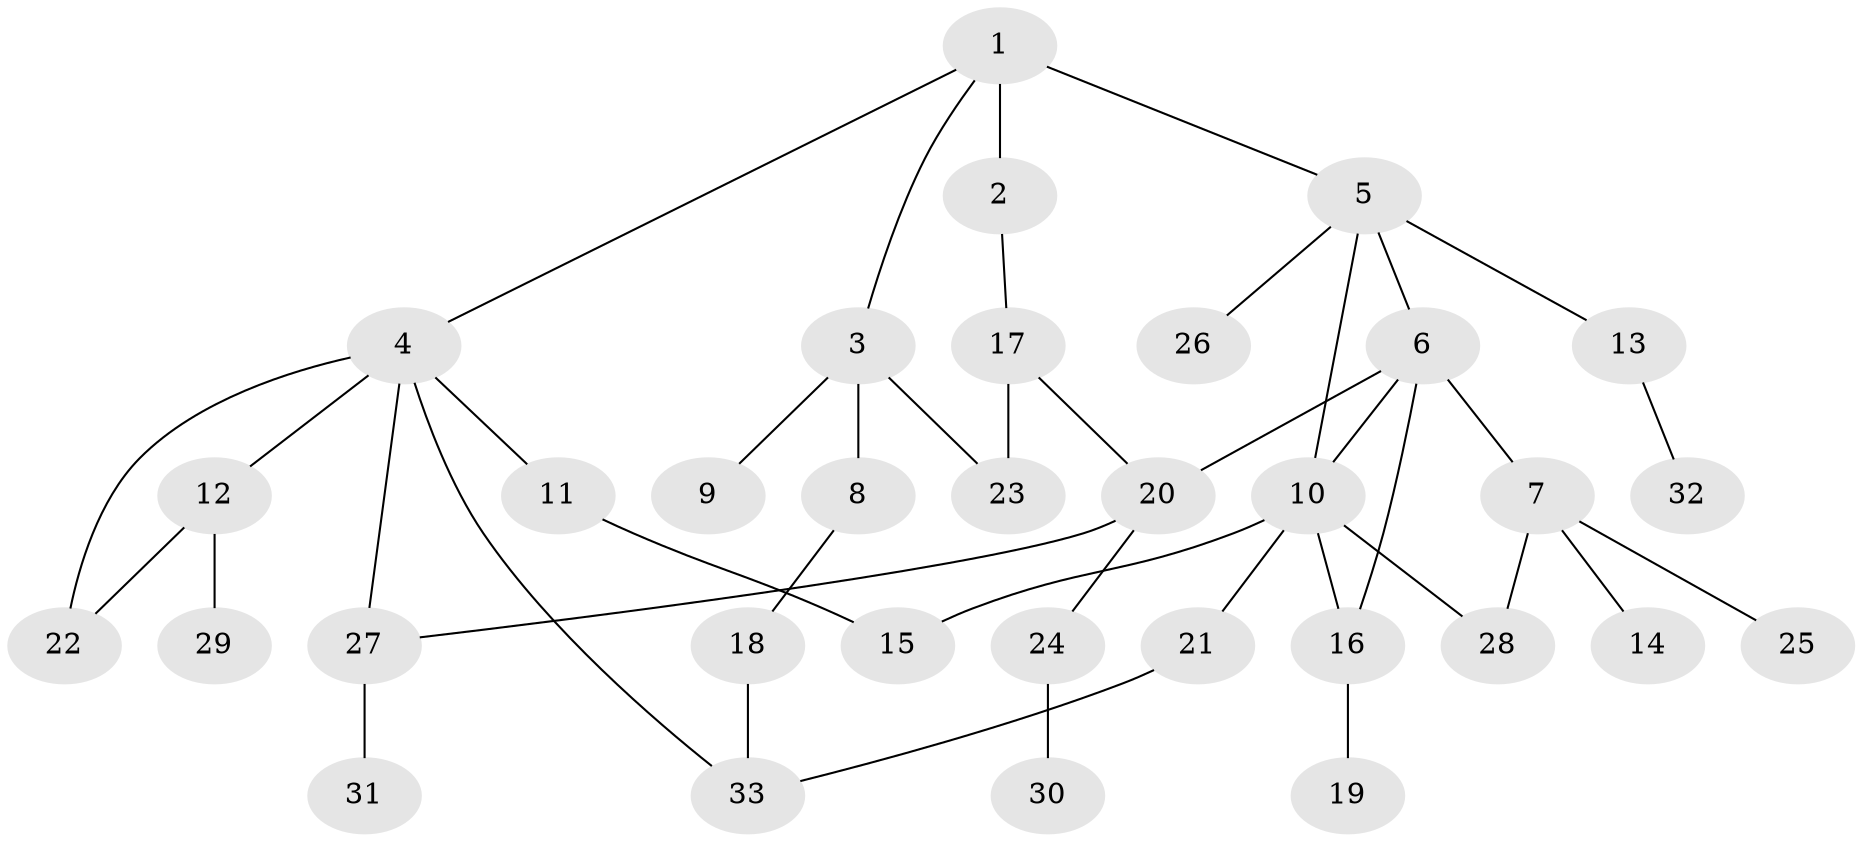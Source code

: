 // original degree distribution, {6: 0.036585365853658534, 2: 0.2926829268292683, 5: 0.036585365853658534, 4: 0.0975609756097561, 8: 0.012195121951219513, 1: 0.3780487804878049, 3: 0.14634146341463414}
// Generated by graph-tools (version 1.1) at 2025/48/03/04/25 22:48:46]
// undirected, 33 vertices, 42 edges
graph export_dot {
  node [color=gray90,style=filled];
  1;
  2;
  3;
  4;
  5;
  6;
  7;
  8;
  9;
  10;
  11;
  12;
  13;
  14;
  15;
  16;
  17;
  18;
  19;
  20;
  21;
  22;
  23;
  24;
  25;
  26;
  27;
  28;
  29;
  30;
  31;
  32;
  33;
  1 -- 2 [weight=2.0];
  1 -- 3 [weight=1.0];
  1 -- 4 [weight=1.0];
  1 -- 5 [weight=1.0];
  2 -- 17 [weight=1.0];
  3 -- 8 [weight=1.0];
  3 -- 9 [weight=1.0];
  3 -- 23 [weight=1.0];
  4 -- 11 [weight=1.0];
  4 -- 12 [weight=1.0];
  4 -- 22 [weight=1.0];
  4 -- 27 [weight=1.0];
  4 -- 33 [weight=1.0];
  5 -- 6 [weight=2.0];
  5 -- 10 [weight=1.0];
  5 -- 13 [weight=1.0];
  5 -- 26 [weight=1.0];
  6 -- 7 [weight=1.0];
  6 -- 10 [weight=1.0];
  6 -- 16 [weight=1.0];
  6 -- 20 [weight=1.0];
  7 -- 14 [weight=1.0];
  7 -- 25 [weight=1.0];
  7 -- 28 [weight=1.0];
  8 -- 18 [weight=1.0];
  10 -- 15 [weight=1.0];
  10 -- 16 [weight=1.0];
  10 -- 21 [weight=1.0];
  10 -- 28 [weight=1.0];
  11 -- 15 [weight=1.0];
  12 -- 22 [weight=1.0];
  12 -- 29 [weight=1.0];
  13 -- 32 [weight=1.0];
  16 -- 19 [weight=1.0];
  17 -- 20 [weight=1.0];
  17 -- 23 [weight=1.0];
  18 -- 33 [weight=1.0];
  20 -- 24 [weight=1.0];
  20 -- 27 [weight=1.0];
  21 -- 33 [weight=1.0];
  24 -- 30 [weight=1.0];
  27 -- 31 [weight=1.0];
}
